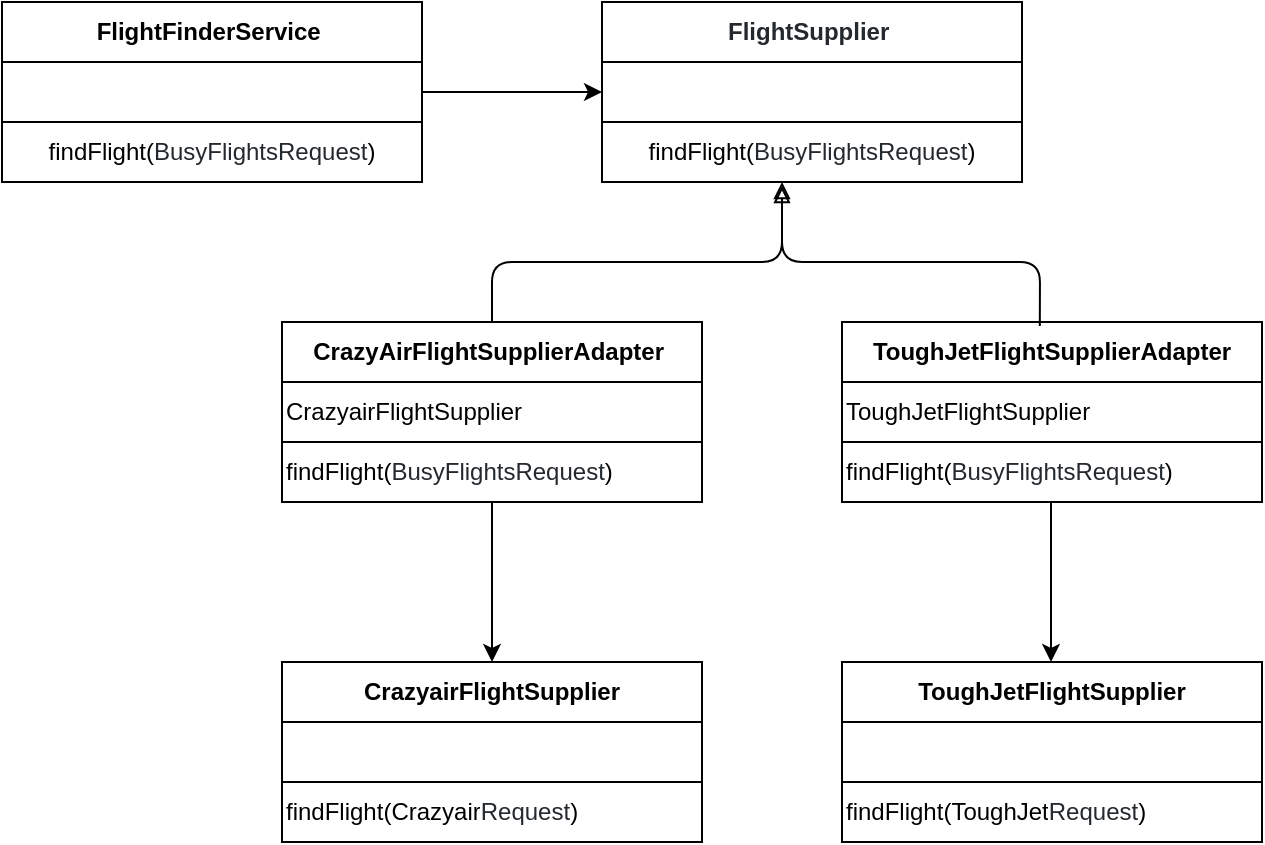 <mxfile version="12.7.4" type="device"><diagram id="C5RBs43oDa-KdzZeNtuy" name="Page-1"><mxGraphModel dx="1422" dy="713" grid="0" gridSize="10" guides="1" tooltips="1" connect="1" arrows="1" fold="1" page="1" pageScale="1" pageWidth="827" pageHeight="1169" math="0" shadow="0"><root><mxCell id="WIyWlLk6GJQsqaUBKTNV-0"/><mxCell id="WIyWlLk6GJQsqaUBKTNV-1" parent="WIyWlLk6GJQsqaUBKTNV-0"/><mxCell id="VDfehuvj6eZSK1TMIUEj-1" value="&lt;b&gt;&lt;span class=&quot;pl-en&quot; style=&quot;box-sizing: border-box ; white-space: pre ; background-color: rgb(255 , 255 , 255)&quot;&gt;FlightFinderService&lt;/span&gt;&lt;span style=&quot;white-space: pre ; background-color: rgb(255 , 255 , 255)&quot;&gt; &lt;/span&gt;&lt;/b&gt;" style="rounded=0;whiteSpace=wrap;html=1;" vertex="1" parent="WIyWlLk6GJQsqaUBKTNV-1"><mxGeometry x="70" y="140" width="210" height="30" as="geometry"/></mxCell><mxCell id="VDfehuvj6eZSK1TMIUEj-2" value="" style="rounded=0;whiteSpace=wrap;html=1;" vertex="1" parent="WIyWlLk6GJQsqaUBKTNV-1"><mxGeometry x="70" y="170" width="210" height="30" as="geometry"/></mxCell><mxCell id="VDfehuvj6eZSK1TMIUEj-3" value="findFlight(&lt;span class=&quot;pl-smi&quot; style=&quot;box-sizing: border-box ; color: rgb(36 , 41 , 46) ; font-family: , &amp;#34;consolas&amp;#34; , &amp;#34;liberation mono&amp;#34; , &amp;#34;menlo&amp;#34; , monospace ; white-space: pre ; background-color: rgb(255 , 255 , 255)&quot;&gt;BusyFlightsRequest&lt;/span&gt;)" style="rounded=0;whiteSpace=wrap;html=1;" vertex="1" parent="WIyWlLk6GJQsqaUBKTNV-1"><mxGeometry x="70" y="200" width="210" height="30" as="geometry"/></mxCell><mxCell id="VDfehuvj6eZSK1TMIUEj-5" value="&lt;b&gt;&lt;span class=&quot;pl-en&quot; style=&quot;box-sizing: border-box ; white-space: pre ; background-color: rgb(255 , 255 , 255)&quot;&gt;CrazyAirFlightSupplierAdapter&lt;/span&gt;&lt;span style=&quot;white-space: pre ; background-color: rgb(255 , 255 , 255)&quot;&gt; &lt;/span&gt;&lt;/b&gt;" style="rounded=0;whiteSpace=wrap;html=1;" vertex="1" parent="WIyWlLk6GJQsqaUBKTNV-1"><mxGeometry x="210" y="300" width="210" height="30" as="geometry"/></mxCell><mxCell id="VDfehuvj6eZSK1TMIUEj-6" value="&lt;span style=&quot;white-space: pre ; background-color: rgb(255 , 255 , 255)&quot;&gt;CrazyairFlightSupplier&lt;/span&gt;" style="rounded=0;whiteSpace=wrap;html=1;align=left;" vertex="1" parent="WIyWlLk6GJQsqaUBKTNV-1"><mxGeometry x="210" y="330" width="210" height="30" as="geometry"/></mxCell><mxCell id="VDfehuvj6eZSK1TMIUEj-7" value="findFlight(&lt;span class=&quot;pl-smi&quot; style=&quot;box-sizing: border-box ; color: rgb(36 , 41 , 46) ; font-family: , &amp;#34;consolas&amp;#34; , &amp;#34;liberation mono&amp;#34; , &amp;#34;menlo&amp;#34; , monospace ; white-space: pre ; background-color: rgb(255 , 255 , 255)&quot;&gt;BusyFlightsRequest&lt;/span&gt;)" style="rounded=0;whiteSpace=wrap;html=1;align=left;" vertex="1" parent="WIyWlLk6GJQsqaUBKTNV-1"><mxGeometry x="210" y="360" width="210" height="30" as="geometry"/></mxCell><mxCell id="VDfehuvj6eZSK1TMIUEj-8" value="&lt;b&gt;&lt;span class=&quot;pl-en&quot; style=&quot;box-sizing: border-box ; color: rgb(111 , 66 , 193) ; font-family: , &amp;#34;consolas&amp;#34; , &amp;#34;liberation mono&amp;#34; , &amp;#34;menlo&amp;#34; , monospace ; white-space: pre ; background-color: rgb(255 , 255 , 255)&quot;&gt;&lt;span class=&quot;pl-smi&quot; style=&quot;box-sizing: border-box ; color: rgb(36 , 41 , 46) ; font-family: , &amp;#34;consolas&amp;#34; , &amp;#34;liberation mono&amp;#34; , &amp;#34;menlo&amp;#34; , monospace&quot;&gt;FlightSupplier&lt;/span&gt;&lt;/span&gt;&lt;span style=&quot;color: rgb(36 , 41 , 46) ; font-family: , &amp;#34;consolas&amp;#34; , &amp;#34;liberation mono&amp;#34; , &amp;#34;menlo&amp;#34; , monospace ; white-space: pre ; background-color: rgb(255 , 255 , 255)&quot;&gt; &lt;/span&gt;&lt;/b&gt;" style="rounded=0;whiteSpace=wrap;html=1;" vertex="1" parent="WIyWlLk6GJQsqaUBKTNV-1"><mxGeometry x="370" y="140" width="210" height="30" as="geometry"/></mxCell><mxCell id="VDfehuvj6eZSK1TMIUEj-9" value="" style="rounded=0;whiteSpace=wrap;html=1;" vertex="1" parent="WIyWlLk6GJQsqaUBKTNV-1"><mxGeometry x="370" y="170" width="210" height="30" as="geometry"/></mxCell><mxCell id="VDfehuvj6eZSK1TMIUEj-10" value="findFlight(&lt;span class=&quot;pl-smi&quot; style=&quot;box-sizing: border-box ; color: rgb(36 , 41 , 46) ; font-family: , &amp;#34;consolas&amp;#34; , &amp;#34;liberation mono&amp;#34; , &amp;#34;menlo&amp;#34; , monospace ; white-space: pre ; background-color: rgb(255 , 255 , 255)&quot;&gt;BusyFlightsRequest&lt;/span&gt;)" style="rounded=0;whiteSpace=wrap;html=1;" vertex="1" parent="WIyWlLk6GJQsqaUBKTNV-1"><mxGeometry x="370" y="200" width="210" height="30" as="geometry"/></mxCell><mxCell id="VDfehuvj6eZSK1TMIUEj-11" value="&lt;span style=&quot;white-space: pre ; background-color: rgb(255 , 255 , 255)&quot;&gt;&lt;b&gt;ToughJetFlightSupplierAdapter&lt;/b&gt;&lt;/span&gt;" style="rounded=0;whiteSpace=wrap;html=1;" vertex="1" parent="WIyWlLk6GJQsqaUBKTNV-1"><mxGeometry x="490" y="300" width="210" height="30" as="geometry"/></mxCell><mxCell id="VDfehuvj6eZSK1TMIUEj-12" value="&lt;span style=&quot;white-space: pre ; background-color: rgb(255 , 255 , 255)&quot;&gt;ToughJetFlightSupplier&lt;/span&gt;" style="rounded=0;whiteSpace=wrap;html=1;align=left;" vertex="1" parent="WIyWlLk6GJQsqaUBKTNV-1"><mxGeometry x="490" y="330" width="210" height="30" as="geometry"/></mxCell><mxCell id="VDfehuvj6eZSK1TMIUEj-13" value="findFlight(&lt;span class=&quot;pl-smi&quot; style=&quot;box-sizing: border-box ; color: rgb(36 , 41 , 46) ; font-family: , &amp;#34;consolas&amp;#34; , &amp;#34;liberation mono&amp;#34; , &amp;#34;menlo&amp;#34; , monospace ; white-space: pre ; background-color: rgb(255 , 255 , 255)&quot;&gt;BusyFlightsRequest&lt;/span&gt;)" style="rounded=0;whiteSpace=wrap;html=1;align=left;" vertex="1" parent="WIyWlLk6GJQsqaUBKTNV-1"><mxGeometry x="490" y="360" width="210" height="30" as="geometry"/></mxCell><mxCell id="VDfehuvj6eZSK1TMIUEj-14" value="" style="endArrow=block;html=1;exitX=0.5;exitY=0;exitDx=0;exitDy=0;endFill=0;" edge="1" parent="WIyWlLk6GJQsqaUBKTNV-1" source="VDfehuvj6eZSK1TMIUEj-5"><mxGeometry width="50" height="50" relative="1" as="geometry"><mxPoint x="340" y="270" as="sourcePoint"/><mxPoint x="460" y="232" as="targetPoint"/><Array as="points"><mxPoint x="315" y="270"/><mxPoint x="460" y="270"/></Array></mxGeometry></mxCell><mxCell id="VDfehuvj6eZSK1TMIUEj-15" value="" style="endArrow=block;html=1;exitX=0.471;exitY=0.067;exitDx=0;exitDy=0;exitPerimeter=0;endFill=0;" edge="1" parent="WIyWlLk6GJQsqaUBKTNV-1" source="VDfehuvj6eZSK1TMIUEj-11"><mxGeometry width="50" height="50" relative="1" as="geometry"><mxPoint x="590" y="290" as="sourcePoint"/><mxPoint x="460" y="230" as="targetPoint"/><Array as="points"><mxPoint x="589" y="270"/><mxPoint x="460" y="270"/><mxPoint x="460" y="250"/></Array></mxGeometry></mxCell><mxCell id="VDfehuvj6eZSK1TMIUEj-16" value="&lt;span style=&quot;text-align: left ; white-space: pre ; background-color: rgb(255 , 255 , 255)&quot;&gt;&lt;b&gt;CrazyairFlightSupplier&lt;/b&gt;&lt;/span&gt;" style="rounded=0;whiteSpace=wrap;html=1;" vertex="1" parent="WIyWlLk6GJQsqaUBKTNV-1"><mxGeometry x="210" y="470" width="210" height="30" as="geometry"/></mxCell><mxCell id="VDfehuvj6eZSK1TMIUEj-17" value="" style="rounded=0;whiteSpace=wrap;html=1;align=left;" vertex="1" parent="WIyWlLk6GJQsqaUBKTNV-1"><mxGeometry x="210" y="500" width="210" height="30" as="geometry"/></mxCell><mxCell id="VDfehuvj6eZSK1TMIUEj-18" value="findFlight(Crazyair&lt;span class=&quot;pl-smi&quot; style=&quot;box-sizing: border-box ; color: rgb(36 , 41 , 46) ; font-family: , &amp;#34;consolas&amp;#34; , &amp;#34;liberation mono&amp;#34; , &amp;#34;menlo&amp;#34; , monospace ; white-space: pre ; background-color: rgb(255 , 255 , 255)&quot;&gt;Request&lt;/span&gt;)" style="rounded=0;whiteSpace=wrap;html=1;align=left;" vertex="1" parent="WIyWlLk6GJQsqaUBKTNV-1"><mxGeometry x="210" y="530" width="210" height="30" as="geometry"/></mxCell><mxCell id="VDfehuvj6eZSK1TMIUEj-19" value="&lt;span style=&quot;white-space: pre ; background-color: rgb(255 , 255 , 255)&quot;&gt;&lt;b&gt;ToughJetFlightSupplier&lt;/b&gt;&lt;/span&gt;" style="rounded=0;whiteSpace=wrap;html=1;" vertex="1" parent="WIyWlLk6GJQsqaUBKTNV-1"><mxGeometry x="490" y="470" width="210" height="30" as="geometry"/></mxCell><mxCell id="VDfehuvj6eZSK1TMIUEj-20" value="" style="rounded=0;whiteSpace=wrap;html=1;align=left;" vertex="1" parent="WIyWlLk6GJQsqaUBKTNV-1"><mxGeometry x="490" y="500" width="210" height="30" as="geometry"/></mxCell><mxCell id="VDfehuvj6eZSK1TMIUEj-21" value="findFlight(ToughJet&lt;span class=&quot;pl-smi&quot; style=&quot;box-sizing: border-box ; color: rgb(36 , 41 , 46) ; font-family: , &amp;#34;consolas&amp;#34; , &amp;#34;liberation mono&amp;#34; , &amp;#34;menlo&amp;#34; , monospace ; white-space: pre ; background-color: rgb(255 , 255 , 255)&quot;&gt;Request&lt;/span&gt;)" style="rounded=0;whiteSpace=wrap;html=1;align=left;" vertex="1" parent="WIyWlLk6GJQsqaUBKTNV-1"><mxGeometry x="490" y="530" width="210" height="30" as="geometry"/></mxCell><mxCell id="VDfehuvj6eZSK1TMIUEj-22" value="" style="endArrow=classic;html=1;exitX=0.5;exitY=1;exitDx=0;exitDy=0;entryX=0.5;entryY=0;entryDx=0;entryDy=0;" edge="1" parent="WIyWlLk6GJQsqaUBKTNV-1" source="VDfehuvj6eZSK1TMIUEj-7" target="VDfehuvj6eZSK1TMIUEj-16"><mxGeometry width="50" height="50" relative="1" as="geometry"><mxPoint x="390" y="590" as="sourcePoint"/><mxPoint x="440" y="540" as="targetPoint"/></mxGeometry></mxCell><mxCell id="VDfehuvj6eZSK1TMIUEj-23" value="" style="endArrow=classic;html=1;exitX=0.5;exitY=1;exitDx=0;exitDy=0;entryX=0.5;entryY=0;entryDx=0;entryDy=0;" edge="1" parent="WIyWlLk6GJQsqaUBKTNV-1"><mxGeometry width="50" height="50" relative="1" as="geometry"><mxPoint x="594.5" y="390" as="sourcePoint"/><mxPoint x="594.5" y="470" as="targetPoint"/></mxGeometry></mxCell><mxCell id="VDfehuvj6eZSK1TMIUEj-24" value="" style="endArrow=classic;html=1;exitX=1;exitY=0.5;exitDx=0;exitDy=0;entryX=0;entryY=0.5;entryDx=0;entryDy=0;" edge="1" parent="WIyWlLk6GJQsqaUBKTNV-1" source="VDfehuvj6eZSK1TMIUEj-2" target="VDfehuvj6eZSK1TMIUEj-9"><mxGeometry width="50" height="50" relative="1" as="geometry"><mxPoint x="335" y="410" as="sourcePoint"/><mxPoint x="335" y="490" as="targetPoint"/></mxGeometry></mxCell></root></mxGraphModel></diagram></mxfile>